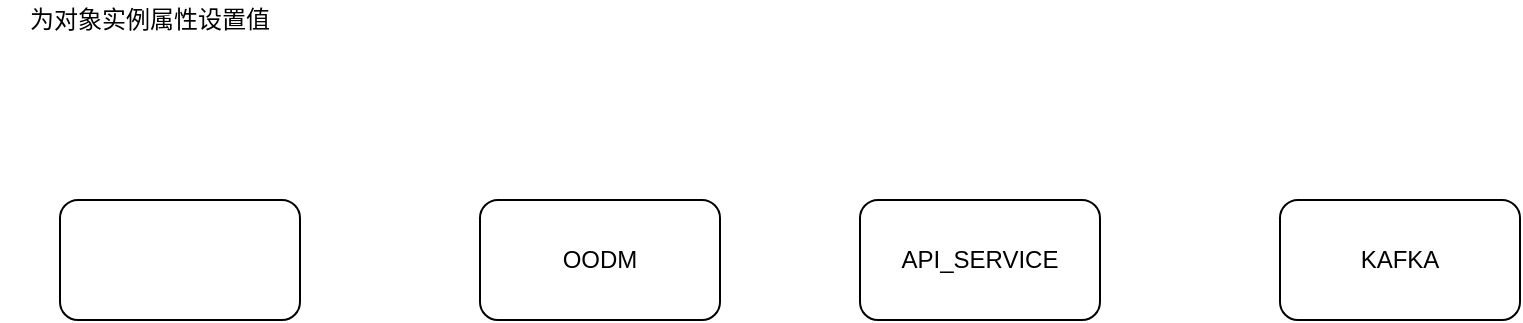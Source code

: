 <mxfile version="14.1.2" type="github">
  <diagram name="Page-1" id="822b0af5-4adb-64df-f703-e8dfc1f81529">
    <mxGraphModel dx="1422" dy="738" grid="1" gridSize="10" guides="1" tooltips="1" connect="1" arrows="1" fold="1" page="1" pageScale="1" pageWidth="1700" pageHeight="1100" background="#ffffff" math="0" shadow="0">
      <root>
        <mxCell id="0" />
        <mxCell id="1" parent="0" />
        <mxCell id="X1wrN2Fx7HQsxlADkhY6-1" value="" style="rounded=1;whiteSpace=wrap;html=1;" parent="1" vertex="1">
          <mxGeometry x="100" y="310" width="120" height="60" as="geometry" />
        </mxCell>
        <mxCell id="X1wrN2Fx7HQsxlADkhY6-2" value="OODM" style="rounded=1;whiteSpace=wrap;html=1;" parent="1" vertex="1">
          <mxGeometry x="310" y="310" width="120" height="60" as="geometry" />
        </mxCell>
        <mxCell id="X1wrN2Fx7HQsxlADkhY6-3" value="API_SERVICE" style="rounded=1;whiteSpace=wrap;html=1;" parent="1" vertex="1">
          <mxGeometry x="500" y="310" width="120" height="60" as="geometry" />
        </mxCell>
        <mxCell id="X1wrN2Fx7HQsxlADkhY6-4" value="KAFKA" style="rounded=1;whiteSpace=wrap;html=1;" parent="1" vertex="1">
          <mxGeometry x="710" y="310" width="120" height="60" as="geometry" />
        </mxCell>
        <mxCell id="Gj0pQwU4TEdyX554GiUP-1" value="为对象实例属性设置值" style="text;html=1;strokeColor=none;fillColor=none;align=center;verticalAlign=middle;whiteSpace=wrap;rounded=0;" vertex="1" parent="1">
          <mxGeometry x="70" y="210" width="150" height="20" as="geometry" />
        </mxCell>
      </root>
    </mxGraphModel>
  </diagram>
</mxfile>
